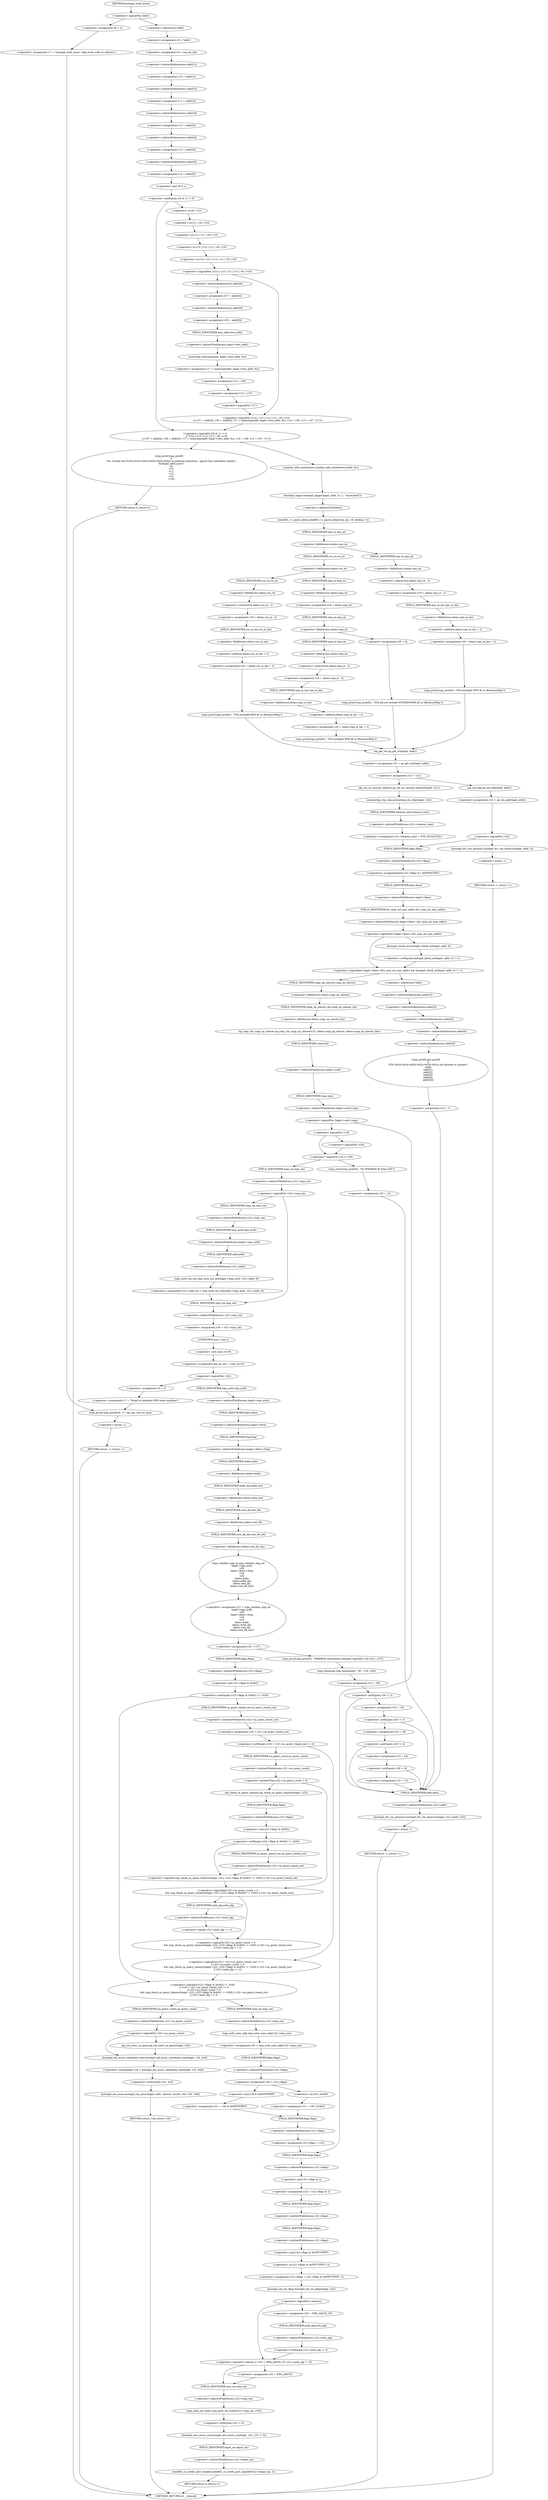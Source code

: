 digraph hostapd_notif_assoc {  
"1000171" [label = "(<operator>.logicalNot,!addr)" ]
"1000174" [label = "(<operator>.assignment,v6 = 2)" ]
"1000177" [label = "(<operator>.assignment,v7 = \"hostapd_notif_assoc: Skip event with no address\")" ]
"1000181" [label = "(wpa_printf,wpa_printf(v6, v7, req_ies, req_ies_len))" ]
"1000186" [label = "(RETURN,return -1;,return -1;)" ]
"1000187" [label = "(<operator>.minus,-1)" ]
"1000189" [label = "(<operator>.assignment,v8 = *addr)" ]
"1000191" [label = "(<operator>.indirection,*addr)" ]
"1000193" [label = "(<operator>.assignment,v9 = req_ies_len)" ]
"1000196" [label = "(<operator>.assignment,v10 = addr[1])" ]
"1000198" [label = "(<operator>.indirectIndexAccess,addr[1])" ]
"1000201" [label = "(<operator>.assignment,v11 = addr[2])" ]
"1000203" [label = "(<operator>.indirectIndexAccess,addr[2])" ]
"1000206" [label = "(<operator>.assignment,v12 = addr[3])" ]
"1000208" [label = "(<operator>.indirectIndexAccess,addr[3])" ]
"1000211" [label = "(<operator>.assignment,v13 = addr[4])" ]
"1000213" [label = "(<operator>.indirectIndexAccess,addr[4])" ]
"1000216" [label = "(<operator>.assignment,v14 = addr[5])" ]
"1000218" [label = "(<operator>.indirectIndexAccess,addr[5])" ]
"1000222" [label = "(<operator>.logicalOr,(v8 & 1) != 0\n    || !(v14 | v13 | v12 | v11 | v8 | v10)\n    || (v37 = addr[4], v36 = addr[5], v17 = memcmp(addr, hapd->own_addr, 6u), v14 = v36, v13 = v37, !v17))" ]
"1000223" [label = "(<operator>.notEquals,(v8 & 1) != 0)" ]
"1000224" [label = "(<operator>.and,v8 & 1)" ]
"1000228" [label = "(<operator>.logicalOr,!(v14 | v13 | v12 | v11 | v8 | v10)\n    || (v37 = addr[4], v36 = addr[5], v17 = memcmp(addr, hapd->own_addr, 6u), v14 = v36, v13 = v37, !v17))" ]
"1000229" [label = "(<operator>.logicalNot,!(v14 | v13 | v12 | v11 | v8 | v10))" ]
"1000230" [label = "(<operator>.or,v14 | v13 | v12 | v11 | v8 | v10)" ]
"1000232" [label = "(<operator>.or,v13 | v12 | v11 | v8 | v10)" ]
"1000234" [label = "(<operator>.or,v12 | v11 | v8 | v10)" ]
"1000236" [label = "(<operator>.or,v11 | v8 | v10)" ]
"1000238" [label = "(<operator>.or,v8 | v10)" ]
"1000242" [label = "(<operator>.assignment,v37 = addr[4])" ]
"1000244" [label = "(<operator>.indirectIndexAccess,addr[4])" ]
"1000248" [label = "(<operator>.assignment,v36 = addr[5])" ]
"1000250" [label = "(<operator>.indirectIndexAccess,addr[5])" ]
"1000254" [label = "(<operator>.assignment,v17 = memcmp(addr, hapd->own_addr, 6u))" ]
"1000256" [label = "(memcmp,memcmp(addr, hapd->own_addr, 6u))" ]
"1000258" [label = "(<operator>.indirectFieldAccess,hapd->own_addr)" ]
"1000260" [label = "(FIELD_IDENTIFIER,own_addr,own_addr)" ]
"1000263" [label = "(<operator>.assignment,v14 = v36)" ]
"1000267" [label = "(<operator>.assignment,v13 = v37)" ]
"1000270" [label = "(<operator>.logicalNot,!v17)" ]
"1000273" [label = "(wpa_printf,wpa_printf(\n      2,\n      \"%s: Invalid SA=%02x:%02x:%02x:%02x:%02x:%02x in received indication - ignore this indication silently\",\n      \"hostapd_notif_assoc\",\n      v8,\n      v10,\n      v11,\n      v12,\n      v13,\n      v14))" ]
"1000283" [label = "(RETURN,return 0;,return 0;)" ]
"1000285" [label = "(random_add_randomness,random_add_randomness(addr, 6u))" ]
"1000288" [label = "(hostapd_logger,hostapd_logger(hapd, addr, 1u, 2, \"associated\"))" ]
"1000294" [label = "(ieee802_11_parse_elems,ieee802_11_parse_elems(req_ies, v9, &elems, 0))" ]
"1000297" [label = "(<operator>.addressOf,&elems)" ]
"1000301" [label = "(<operator>.fieldAccess,elems.wps_ie)" ]
"1000303" [label = "(FIELD_IDENTIFIER,wps_ie,wps_ie)" ]
"1000305" [label = "(<operator>.assignment,v19 = elems.wps_ie - 2)" ]
"1000307" [label = "(<operator>.subtraction,elems.wps_ie - 2)" ]
"1000308" [label = "(<operator>.fieldAccess,elems.wps_ie)" ]
"1000310" [label = "(FIELD_IDENTIFIER,wps_ie,wps_ie)" ]
"1000312" [label = "(<operator>.assignment,v20 = elems.wps_ie_len + 2)" ]
"1000314" [label = "(<operator>.addition,elems.wps_ie_len + 2)" ]
"1000315" [label = "(<operator>.fieldAccess,elems.wps_ie_len)" ]
"1000317" [label = "(FIELD_IDENTIFIER,wps_ie_len,wps_ie_len)" ]
"1000319" [label = "(wpa_printf,wpa_printf(2, \"STA included WPS IE in (Re)AssocReq\"))" ]
"1000324" [label = "(<operator>.fieldAccess,elems.rsn_ie)" ]
"1000326" [label = "(FIELD_IDENTIFIER,rsn_ie,rsn_ie)" ]
"1000328" [label = "(<operator>.assignment,v19 = elems.rsn_ie - 2)" ]
"1000330" [label = "(<operator>.subtraction,elems.rsn_ie - 2)" ]
"1000331" [label = "(<operator>.fieldAccess,elems.rsn_ie)" ]
"1000333" [label = "(FIELD_IDENTIFIER,rsn_ie,rsn_ie)" ]
"1000335" [label = "(<operator>.assignment,v20 = elems.rsn_ie_len + 2)" ]
"1000337" [label = "(<operator>.addition,elems.rsn_ie_len + 2)" ]
"1000338" [label = "(<operator>.fieldAccess,elems.rsn_ie_len)" ]
"1000340" [label = "(FIELD_IDENTIFIER,rsn_ie_len,rsn_ie_len)" ]
"1000342" [label = "(wpa_printf,wpa_printf(2, \"STA included RSN IE in (Re)AssocReq\"))" ]
"1000347" [label = "(<operator>.assignment,v19 = elems.wpa_ie)" ]
"1000349" [label = "(<operator>.fieldAccess,elems.wpa_ie)" ]
"1000351" [label = "(FIELD_IDENTIFIER,wpa_ie,wpa_ie)" ]
"1000353" [label = "(<operator>.fieldAccess,elems.wpa_ie)" ]
"1000355" [label = "(FIELD_IDENTIFIER,wpa_ie,wpa_ie)" ]
"1000357" [label = "(<operator>.assignment,v19 = elems.wpa_ie - 2)" ]
"1000359" [label = "(<operator>.subtraction,elems.wpa_ie - 2)" ]
"1000360" [label = "(<operator>.fieldAccess,elems.wpa_ie)" ]
"1000362" [label = "(FIELD_IDENTIFIER,wpa_ie,wpa_ie)" ]
"1000364" [label = "(<operator>.assignment,v20 = elems.wpa_ie_len + 2)" ]
"1000366" [label = "(<operator>.addition,elems.wpa_ie_len + 2)" ]
"1000367" [label = "(<operator>.fieldAccess,elems.wpa_ie_len)" ]
"1000369" [label = "(FIELD_IDENTIFIER,wpa_ie_len,wpa_ie_len)" ]
"1000371" [label = "(wpa_printf,wpa_printf(2, \"STA included WPA IE in (Re)AssocReq\"))" ]
"1000376" [label = "(<operator>.assignment,v20 = 0)" ]
"1000379" [label = "(wpa_printf,wpa_printf(2, \"STA did not include WPS/RSN/WPA IE in (Re)AssocReq\"))" ]
"1000382" [label = "(<operator>.assignment,v21 = ap_get_sta(hapd, addr))" ]
"1000384" [label = "(ap_get_sta,ap_get_sta(hapd, addr))" ]
"1000387" [label = "(<operator>.assignment,v22 = v21)" ]
"1000393" [label = "(ap_sta_no_session_timeout,ap_sta_no_session_timeout(hapd, v21))" ]
"1000396" [label = "(accounting_sta_stop,accounting_sta_stop(hapd, v22))" ]
"1000399" [label = "(<operator>.assignment,v22->timeout_next = STA_NULLFUNC)" ]
"1000400" [label = "(<operator>.indirectFieldAccess,v22->timeout_next)" ]
"1000402" [label = "(FIELD_IDENTIFIER,timeout_next,timeout_next)" ]
"1000406" [label = "(<operator>.assignment,v22 = ap_sta_add(hapd, addr))" ]
"1000408" [label = "(ap_sta_add,ap_sta_add(hapd, addr))" ]
"1000412" [label = "(<operator>.logicalNot,!v22)" ]
"1000415" [label = "(hostapd_drv_sta_disassoc,hostapd_drv_sta_disassoc(hapd, addr, 5))" ]
"1000419" [label = "(RETURN,return -1;,return -1;)" ]
"1000420" [label = "(<operator>.minus,-1)" ]
"1000422" [label = "(<operators>.assignmentAnd,v22->flags &= 0xFFFECFFF)" ]
"1000423" [label = "(<operator>.indirectFieldAccess,v22->flags)" ]
"1000425" [label = "(FIELD_IDENTIFIER,flags,flags)" ]
"1000428" [label = "(<operator>.logicalAnd,!hapd->iface->drv_max_acl_mac_addrs && hostapd_check_acl(hapd, addr, 0) != 1)" ]
"1000429" [label = "(<operator>.logicalNot,!hapd->iface->drv_max_acl_mac_addrs)" ]
"1000430" [label = "(<operator>.indirectFieldAccess,hapd->iface->drv_max_acl_mac_addrs)" ]
"1000431" [label = "(<operator>.indirectFieldAccess,hapd->iface)" ]
"1000433" [label = "(FIELD_IDENTIFIER,iface,iface)" ]
"1000434" [label = "(FIELD_IDENTIFIER,drv_max_acl_mac_addrs,drv_max_acl_mac_addrs)" ]
"1000435" [label = "(<operator>.notEquals,hostapd_check_acl(hapd, addr, 0) != 1)" ]
"1000436" [label = "(hostapd_check_acl,hostapd_check_acl(hapd, addr, 0))" ]
"1000442" [label = "(wpa_printf,wpa_printf(\n      3,\n      \"STA %02x:%02x:%02x:%02x:%02x:%02x not allowed to connect\",\n      *addr,\n      addr[1],\n      addr[2],\n      addr[3],\n      addr[4],\n      addr[5]))" ]
"1000445" [label = "(<operator>.indirection,*addr)" ]
"1000447" [label = "(<operator>.indirectIndexAccess,addr[1])" ]
"1000450" [label = "(<operator>.indirectIndexAccess,addr[2])" ]
"1000453" [label = "(<operator>.indirectIndexAccess,addr[3])" ]
"1000456" [label = "(<operator>.indirectIndexAccess,addr[4])" ]
"1000459" [label = "(<operator>.indirectIndexAccess,addr[5])" ]
"1000462" [label = "(<operator>.assignment,v23 = 1)" ]
"1000466" [label = "(hostapd_drv_sta_disassoc,hostapd_drv_sta_disassoc(hapd, v22->addr, v23))" ]
"1000468" [label = "(<operator>.indirectFieldAccess,v22->addr)" ]
"1000470" [label = "(FIELD_IDENTIFIER,addr,addr)" ]
"1000479" [label = "(RETURN,return -1;,return -1;)" ]
"1000480" [label = "(<operator>.minus,-1)" ]
"1000482" [label = "(ap_copy_sta_supp_op_classes,ap_copy_sta_supp_op_classes(v22, elems.supp_op_classes, elems.supp_op_classes_len))" ]
"1000484" [label = "(<operator>.fieldAccess,elems.supp_op_classes)" ]
"1000486" [label = "(FIELD_IDENTIFIER,supp_op_classes,supp_op_classes)" ]
"1000487" [label = "(<operator>.fieldAccess,elems.supp_op_classes_len)" ]
"1000489" [label = "(FIELD_IDENTIFIER,supp_op_classes_len,supp_op_classes_len)" ]
"1000491" [label = "(<operator>.logicalNot,!hapd->conf->wpa)" ]
"1000492" [label = "(<operator>.indirectFieldAccess,hapd->conf->wpa)" ]
"1000493" [label = "(<operator>.indirectFieldAccess,hapd->conf)" ]
"1000495" [label = "(FIELD_IDENTIFIER,conf,conf)" ]
"1000496" [label = "(FIELD_IDENTIFIER,wpa,wpa)" ]
"1000499" [label = "(<operator>.assignment,v32 = v22->flags & 2)" ]
"1000501" [label = "(<operator>.and,v22->flags & 2)" ]
"1000502" [label = "(<operator>.indirectFieldAccess,v22->flags)" ]
"1000504" [label = "(FIELD_IDENTIFIER,flags,flags)" ]
"1000506" [label = "(<operator>.assignment,v22->flags = v22->flags & 0xFFF7FFFF | 3)" ]
"1000507" [label = "(<operator>.indirectFieldAccess,v22->flags)" ]
"1000509" [label = "(FIELD_IDENTIFIER,flags,flags)" ]
"1000510" [label = "(<operator>.or,v22->flags & 0xFFF7FFFF | 3)" ]
"1000511" [label = "(<operator>.and,v22->flags & 0xFFF7FFFF)" ]
"1000512" [label = "(<operator>.indirectFieldAccess,v22->flags)" ]
"1000514" [label = "(FIELD_IDENTIFIER,flags,flags)" ]
"1000517" [label = "(hostapd_set_sta_flags,hostapd_set_sta_flags(hapd, v22))" ]
"1000521" [label = "(<operator>.logicalOr,!reassoc || (v33 = WPA_ASSOC_FT, v22->auth_alg != 2))" ]
"1000522" [label = "(<operator>.logicalNot,!reassoc)" ]
"1000525" [label = "(<operator>.assignment,v33 = WPA_ASSOC_FT)" ]
"1000528" [label = "(<operator>.notEquals,v22->auth_alg != 2)" ]
"1000529" [label = "(<operator>.indirectFieldAccess,v22->auth_alg)" ]
"1000531" [label = "(FIELD_IDENTIFIER,auth_alg,auth_alg)" ]
"1000533" [label = "(<operator>.assignment,v33 = WPA_ASSOC)" ]
"1000536" [label = "(wpa_auth_sm_event,wpa_auth_sm_event(v22->wpa_sm, v33))" ]
"1000537" [label = "(<operator>.indirectFieldAccess,v22->wpa_sm)" ]
"1000539" [label = "(FIELD_IDENTIFIER,wpa_sm,wpa_sm)" ]
"1000541" [label = "(hostapd_new_assoc_sta,hostapd_new_assoc_sta(hapd, v22, v32 != 0))" ]
"1000544" [label = "(<operator>.notEquals,v32 != 0)" ]
"1000547" [label = "(ieee802_1x_notify_port_enabled,ieee802_1x_notify_port_enabled(v22->eapol_sm, 1))" ]
"1000548" [label = "(<operator>.indirectFieldAccess,v22->eapol_sm)" ]
"1000550" [label = "(FIELD_IDENTIFIER,eapol_sm,eapol_sm)" ]
"1000552" [label = "(RETURN,return 0;,return 0;)" ]
"1000555" [label = "(<operator>.logicalOr,!v19 || !v20)" ]
"1000556" [label = "(<operator>.logicalNot,!v19)" ]
"1000558" [label = "(<operator>.logicalNot,!v20)" ]
"1000561" [label = "(wpa_printf,wpa_printf(2, \"No WPA/RSN IE from STA\"))" ]
"1000564" [label = "(<operator>.assignment,v23 = 13)" ]
"1000569" [label = "(<operator>.logicalNot,!v22->wpa_sm)" ]
"1000570" [label = "(<operator>.indirectFieldAccess,v22->wpa_sm)" ]
"1000572" [label = "(FIELD_IDENTIFIER,wpa_sm,wpa_sm)" ]
"1000573" [label = "(<operator>.assignment,v22->wpa_sm = wpa_auth_sta_init(hapd->wpa_auth, v22->addr, 0))" ]
"1000574" [label = "(<operator>.indirectFieldAccess,v22->wpa_sm)" ]
"1000576" [label = "(FIELD_IDENTIFIER,wpa_sm,wpa_sm)" ]
"1000577" [label = "(wpa_auth_sta_init,wpa_auth_sta_init(hapd->wpa_auth, v22->addr, 0))" ]
"1000578" [label = "(<operator>.indirectFieldAccess,hapd->wpa_auth)" ]
"1000580" [label = "(FIELD_IDENTIFIER,wpa_auth,wpa_auth)" ]
"1000581" [label = "(<operator>.indirectFieldAccess,v22->addr)" ]
"1000583" [label = "(FIELD_IDENTIFIER,addr,addr)" ]
"1000585" [label = "(<operator>.assignment,v26 = v22->wpa_sm)" ]
"1000587" [label = "(<operator>.indirectFieldAccess,v22->wpa_sm)" ]
"1000589" [label = "(FIELD_IDENTIFIER,wpa_sm,wpa_sm)" ]
"1000590" [label = "(<operator>.assignment,req_ies_len = (size_t)v19)" ]
"1000592" [label = "(<operator>.cast,(size_t)v19)" ]
"1000593" [label = "(UNKNOWN,size_t,size_t)" ]
"1000596" [label = "(<operator>.logicalNot,!v26)" ]
"1000599" [label = "(<operator>.assignment,v6 = 5)" ]
"1000602" [label = "(<operator>.assignment,v7 = \"Failed to initialize WPA state machine\")" ]
"1000606" [label = "(<operator>.assignment,v27 = wpa_validate_wpa_ie(\n          hapd->wpa_auth,\n          v26,\n          hapd->iface->freq,\n          v19,\n          v20,\n          elems.mdie,\n          elems.mdie_len,\n          elems.owe_dh,\n          elems.owe_dh_len))" ]
"1000608" [label = "(wpa_validate_wpa_ie,wpa_validate_wpa_ie(\n          hapd->wpa_auth,\n          v26,\n          hapd->iface->freq,\n          v19,\n          v20,\n          elems.mdie,\n          elems.mdie_len,\n          elems.owe_dh,\n          elems.owe_dh_len))" ]
"1000609" [label = "(<operator>.indirectFieldAccess,hapd->wpa_auth)" ]
"1000611" [label = "(FIELD_IDENTIFIER,wpa_auth,wpa_auth)" ]
"1000613" [label = "(<operator>.indirectFieldAccess,hapd->iface->freq)" ]
"1000614" [label = "(<operator>.indirectFieldAccess,hapd->iface)" ]
"1000616" [label = "(FIELD_IDENTIFIER,iface,iface)" ]
"1000617" [label = "(FIELD_IDENTIFIER,freq,freq)" ]
"1000620" [label = "(<operator>.fieldAccess,elems.mdie)" ]
"1000622" [label = "(FIELD_IDENTIFIER,mdie,mdie)" ]
"1000623" [label = "(<operator>.fieldAccess,elems.mdie_len)" ]
"1000625" [label = "(FIELD_IDENTIFIER,mdie_len,mdie_len)" ]
"1000626" [label = "(<operator>.fieldAccess,elems.owe_dh)" ]
"1000628" [label = "(FIELD_IDENTIFIER,owe_dh,owe_dh)" ]
"1000629" [label = "(<operator>.fieldAccess,elems.owe_dh_len)" ]
"1000631" [label = "(FIELD_IDENTIFIER,owe_dh_len,owe_dh_len)" ]
"1000632" [label = "(<operator>.assignment,v28 = v27)" ]
"1000638" [label = "(wpa_printf,wpa_printf(2, \"WPA/RSN information element rejected? (res %u)\", v27))" ]
"1000642" [label = "(wpa_hexdump,wpa_hexdump(2, \"IE\", v19, v20))" ]
"1000647" [label = "(<operator>.assignment,v23 = 18)" ]
"1000651" [label = "(<operator>.notEquals,v28 != 2)" ]
"1000655" [label = "(<operator>.assignment,v23 = 19)" ]
"1000659" [label = "(<operator>.notEquals,v28 != 3)" ]
"1000663" [label = "(<operator>.assignment,v23 = 20)" ]
"1000667" [label = "(<operator>.notEquals,v28 != 4)" ]
"1000671" [label = "(<operator>.assignment,v23 = 24)" ]
"1000675" [label = "(<operator>.notEquals,v28 != 8)" ]
"1000678" [label = "(<operator>.assignment,v23 = 13)" ]
"1000683" [label = "(<operator>.logicalOr,(v22->flags & 0x402) != 1026\n    || (v18 = v22->sa_query_timed_out) != 0\n    || v22->sa_query_count > 0\n    && ((ap_check_sa_query_timeout(hapd, v22), (v22->flags & 0x402) != 1026) || v22->sa_query_timed_out)\n    || v22->auth_alg == 2)" ]
"1000684" [label = "(<operator>.notEquals,(v22->flags & 0x402) != 1026)" ]
"1000685" [label = "(<operator>.and,v22->flags & 0x402)" ]
"1000686" [label = "(<operator>.indirectFieldAccess,v22->flags)" ]
"1000688" [label = "(FIELD_IDENTIFIER,flags,flags)" ]
"1000691" [label = "(<operator>.logicalOr,(v18 = v22->sa_query_timed_out) != 0\n    || v22->sa_query_count > 0\n    && ((ap_check_sa_query_timeout(hapd, v22), (v22->flags & 0x402) != 1026) || v22->sa_query_timed_out)\n    || v22->auth_alg == 2)" ]
"1000692" [label = "(<operator>.notEquals,(v18 = v22->sa_query_timed_out) != 0)" ]
"1000693" [label = "(<operator>.assignment,v18 = v22->sa_query_timed_out)" ]
"1000695" [label = "(<operator>.indirectFieldAccess,v22->sa_query_timed_out)" ]
"1000697" [label = "(FIELD_IDENTIFIER,sa_query_timed_out,sa_query_timed_out)" ]
"1000699" [label = "(<operator>.logicalOr,v22->sa_query_count > 0\n    && ((ap_check_sa_query_timeout(hapd, v22), (v22->flags & 0x402) != 1026) || v22->sa_query_timed_out)\n    || v22->auth_alg == 2)" ]
"1000700" [label = "(<operator>.logicalAnd,v22->sa_query_count > 0\n    && ((ap_check_sa_query_timeout(hapd, v22), (v22->flags & 0x402) != 1026) || v22->sa_query_timed_out))" ]
"1000701" [label = "(<operator>.greaterThan,v22->sa_query_count > 0)" ]
"1000702" [label = "(<operator>.indirectFieldAccess,v22->sa_query_count)" ]
"1000704" [label = "(FIELD_IDENTIFIER,sa_query_count,sa_query_count)" ]
"1000706" [label = "(<operator>.logicalOr,(ap_check_sa_query_timeout(hapd, v22), (v22->flags & 0x402) != 1026) || v22->sa_query_timed_out)" ]
"1000708" [label = "(ap_check_sa_query_timeout,ap_check_sa_query_timeout(hapd, v22))" ]
"1000711" [label = "(<operator>.notEquals,(v22->flags & 0x402) != 1026)" ]
"1000712" [label = "(<operator>.and,v22->flags & 0x402)" ]
"1000713" [label = "(<operator>.indirectFieldAccess,v22->flags)" ]
"1000715" [label = "(FIELD_IDENTIFIER,flags,flags)" ]
"1000718" [label = "(<operator>.indirectFieldAccess,v22->sa_query_timed_out)" ]
"1000720" [label = "(FIELD_IDENTIFIER,sa_query_timed_out,sa_query_timed_out)" ]
"1000721" [label = "(<operator>.equals,v22->auth_alg == 2)" ]
"1000722" [label = "(<operator>.indirectFieldAccess,v22->auth_alg)" ]
"1000724" [label = "(FIELD_IDENTIFIER,auth_alg,auth_alg)" ]
"1000727" [label = "(<operator>.assignment,v29 = wpa_auth_uses_mfp(v22->wpa_sm))" ]
"1000729" [label = "(wpa_auth_uses_mfp,wpa_auth_uses_mfp(v22->wpa_sm))" ]
"1000730" [label = "(<operator>.indirectFieldAccess,v22->wpa_sm)" ]
"1000732" [label = "(FIELD_IDENTIFIER,wpa_sm,wpa_sm)" ]
"1000733" [label = "(<operator>.assignment,v30 = v22->flags)" ]
"1000735" [label = "(<operator>.indirectFieldAccess,v22->flags)" ]
"1000737" [label = "(FIELD_IDENTIFIER,flags,flags)" ]
"1000740" [label = "(<operator>.assignment,v31 = v30 | 0x400)" ]
"1000742" [label = "(<operator>.or,v30 | 0x400)" ]
"1000746" [label = "(<operator>.assignment,v31 = v30 & 0xFFFFFBFF)" ]
"1000748" [label = "(<operator>.and,v30 & 0xFFFFFBFF)" ]
"1000751" [label = "(<operator>.assignment,v22->flags = v31)" ]
"1000752" [label = "(<operator>.indirectFieldAccess,v22->flags)" ]
"1000754" [label = "(FIELD_IDENTIFIER,flags,flags)" ]
"1000758" [label = "(<operator>.logicalNot,!v22->sa_query_count)" ]
"1000759" [label = "(<operator>.indirectFieldAccess,v22->sa_query_count)" ]
"1000761" [label = "(FIELD_IDENTIFIER,sa_query_count,sa_query_count)" ]
"1000762" [label = "(ap_sta_start_sa_query,ap_sta_start_sa_query(hapd, v22))" ]
"1000765" [label = "(<operator>.assignment,v34 = hostapd_eid_assoc_comeback_time(hapd, v22, buf))" ]
"1000767" [label = "(hostapd_eid_assoc_comeback_time,hostapd_eid_assoc_comeback_time(hapd, v22, buf))" ]
"1000771" [label = "(hostapd_sta_assoc,hostapd_sta_assoc(hapd, addr, reassoc, 0x1Eu, buf, v34 - buf))" ]
"1000777" [label = "(<operator>.subtraction,v34 - buf)" ]
"1000780" [label = "(RETURN,return v18;,return v18;)" ]
"1000132" [label = "(METHOD,hostapd_notif_assoc)" ]
"1000782" [label = "(METHOD_RETURN,int __fastcall)" ]
  "1000171" -> "1000174" 
  "1000171" -> "1000191" 
  "1000174" -> "1000177" 
  "1000177" -> "1000181" 
  "1000181" -> "1000187" 
  "1000186" -> "1000782" 
  "1000187" -> "1000186" 
  "1000189" -> "1000193" 
  "1000191" -> "1000189" 
  "1000193" -> "1000198" 
  "1000196" -> "1000203" 
  "1000198" -> "1000196" 
  "1000201" -> "1000208" 
  "1000203" -> "1000201" 
  "1000206" -> "1000213" 
  "1000208" -> "1000206" 
  "1000211" -> "1000218" 
  "1000213" -> "1000211" 
  "1000216" -> "1000224" 
  "1000218" -> "1000216" 
  "1000222" -> "1000273" 
  "1000222" -> "1000285" 
  "1000223" -> "1000222" 
  "1000223" -> "1000238" 
  "1000224" -> "1000223" 
  "1000228" -> "1000222" 
  "1000229" -> "1000228" 
  "1000229" -> "1000244" 
  "1000230" -> "1000229" 
  "1000232" -> "1000230" 
  "1000234" -> "1000232" 
  "1000236" -> "1000234" 
  "1000238" -> "1000236" 
  "1000242" -> "1000250" 
  "1000244" -> "1000242" 
  "1000248" -> "1000260" 
  "1000250" -> "1000248" 
  "1000254" -> "1000263" 
  "1000256" -> "1000254" 
  "1000258" -> "1000256" 
  "1000260" -> "1000258" 
  "1000263" -> "1000267" 
  "1000267" -> "1000270" 
  "1000270" -> "1000228" 
  "1000273" -> "1000283" 
  "1000283" -> "1000782" 
  "1000285" -> "1000288" 
  "1000288" -> "1000297" 
  "1000294" -> "1000303" 
  "1000297" -> "1000294" 
  "1000301" -> "1000310" 
  "1000301" -> "1000326" 
  "1000303" -> "1000301" 
  "1000305" -> "1000317" 
  "1000307" -> "1000305" 
  "1000308" -> "1000307" 
  "1000310" -> "1000308" 
  "1000312" -> "1000319" 
  "1000314" -> "1000312" 
  "1000315" -> "1000314" 
  "1000317" -> "1000315" 
  "1000319" -> "1000384" 
  "1000324" -> "1000333" 
  "1000324" -> "1000351" 
  "1000326" -> "1000324" 
  "1000328" -> "1000340" 
  "1000330" -> "1000328" 
  "1000331" -> "1000330" 
  "1000333" -> "1000331" 
  "1000335" -> "1000342" 
  "1000337" -> "1000335" 
  "1000338" -> "1000337" 
  "1000340" -> "1000338" 
  "1000342" -> "1000384" 
  "1000347" -> "1000355" 
  "1000349" -> "1000347" 
  "1000351" -> "1000349" 
  "1000353" -> "1000362" 
  "1000353" -> "1000376" 
  "1000355" -> "1000353" 
  "1000357" -> "1000369" 
  "1000359" -> "1000357" 
  "1000360" -> "1000359" 
  "1000362" -> "1000360" 
  "1000364" -> "1000371" 
  "1000366" -> "1000364" 
  "1000367" -> "1000366" 
  "1000369" -> "1000367" 
  "1000371" -> "1000384" 
  "1000376" -> "1000379" 
  "1000379" -> "1000384" 
  "1000382" -> "1000387" 
  "1000384" -> "1000382" 
  "1000387" -> "1000393" 
  "1000387" -> "1000408" 
  "1000393" -> "1000396" 
  "1000396" -> "1000402" 
  "1000399" -> "1000425" 
  "1000400" -> "1000399" 
  "1000402" -> "1000400" 
  "1000406" -> "1000412" 
  "1000408" -> "1000406" 
  "1000412" -> "1000415" 
  "1000412" -> "1000425" 
  "1000415" -> "1000420" 
  "1000419" -> "1000782" 
  "1000420" -> "1000419" 
  "1000422" -> "1000433" 
  "1000423" -> "1000422" 
  "1000425" -> "1000423" 
  "1000428" -> "1000445" 
  "1000428" -> "1000486" 
  "1000429" -> "1000428" 
  "1000429" -> "1000436" 
  "1000430" -> "1000429" 
  "1000431" -> "1000434" 
  "1000433" -> "1000431" 
  "1000434" -> "1000430" 
  "1000435" -> "1000428" 
  "1000436" -> "1000435" 
  "1000442" -> "1000462" 
  "1000445" -> "1000447" 
  "1000447" -> "1000450" 
  "1000450" -> "1000453" 
  "1000453" -> "1000456" 
  "1000456" -> "1000459" 
  "1000459" -> "1000442" 
  "1000462" -> "1000470" 
  "1000466" -> "1000480" 
  "1000468" -> "1000466" 
  "1000470" -> "1000468" 
  "1000479" -> "1000782" 
  "1000480" -> "1000479" 
  "1000482" -> "1000495" 
  "1000484" -> "1000489" 
  "1000486" -> "1000484" 
  "1000487" -> "1000482" 
  "1000489" -> "1000487" 
  "1000491" -> "1000504" 
  "1000491" -> "1000556" 
  "1000492" -> "1000491" 
  "1000493" -> "1000496" 
  "1000495" -> "1000493" 
  "1000496" -> "1000492" 
  "1000499" -> "1000509" 
  "1000501" -> "1000499" 
  "1000502" -> "1000501" 
  "1000504" -> "1000502" 
  "1000506" -> "1000517" 
  "1000507" -> "1000514" 
  "1000509" -> "1000507" 
  "1000510" -> "1000506" 
  "1000511" -> "1000510" 
  "1000512" -> "1000511" 
  "1000514" -> "1000512" 
  "1000517" -> "1000522" 
  "1000521" -> "1000533" 
  "1000521" -> "1000539" 
  "1000522" -> "1000521" 
  "1000522" -> "1000525" 
  "1000525" -> "1000531" 
  "1000528" -> "1000521" 
  "1000529" -> "1000528" 
  "1000531" -> "1000529" 
  "1000533" -> "1000539" 
  "1000536" -> "1000544" 
  "1000537" -> "1000536" 
  "1000539" -> "1000537" 
  "1000541" -> "1000550" 
  "1000544" -> "1000541" 
  "1000547" -> "1000552" 
  "1000548" -> "1000547" 
  "1000550" -> "1000548" 
  "1000552" -> "1000782" 
  "1000555" -> "1000561" 
  "1000555" -> "1000572" 
  "1000556" -> "1000555" 
  "1000556" -> "1000558" 
  "1000558" -> "1000555" 
  "1000561" -> "1000564" 
  "1000564" -> "1000470" 
  "1000569" -> "1000576" 
  "1000569" -> "1000589" 
  "1000570" -> "1000569" 
  "1000572" -> "1000570" 
  "1000573" -> "1000589" 
  "1000574" -> "1000580" 
  "1000576" -> "1000574" 
  "1000577" -> "1000573" 
  "1000578" -> "1000583" 
  "1000580" -> "1000578" 
  "1000581" -> "1000577" 
  "1000583" -> "1000581" 
  "1000585" -> "1000593" 
  "1000587" -> "1000585" 
  "1000589" -> "1000587" 
  "1000590" -> "1000596" 
  "1000592" -> "1000590" 
  "1000593" -> "1000592" 
  "1000596" -> "1000599" 
  "1000596" -> "1000611" 
  "1000599" -> "1000602" 
  "1000602" -> "1000181" 
  "1000606" -> "1000632" 
  "1000608" -> "1000606" 
  "1000609" -> "1000616" 
  "1000611" -> "1000609" 
  "1000613" -> "1000622" 
  "1000614" -> "1000617" 
  "1000616" -> "1000614" 
  "1000617" -> "1000613" 
  "1000620" -> "1000625" 
  "1000622" -> "1000620" 
  "1000623" -> "1000628" 
  "1000625" -> "1000623" 
  "1000626" -> "1000631" 
  "1000628" -> "1000626" 
  "1000629" -> "1000608" 
  "1000631" -> "1000629" 
  "1000632" -> "1000638" 
  "1000632" -> "1000688" 
  "1000638" -> "1000642" 
  "1000642" -> "1000647" 
  "1000647" -> "1000651" 
  "1000651" -> "1000655" 
  "1000651" -> "1000470" 
  "1000655" -> "1000659" 
  "1000659" -> "1000663" 
  "1000659" -> "1000470" 
  "1000663" -> "1000667" 
  "1000667" -> "1000671" 
  "1000667" -> "1000470" 
  "1000671" -> "1000675" 
  "1000675" -> "1000678" 
  "1000675" -> "1000470" 
  "1000678" -> "1000470" 
  "1000683" -> "1000732" 
  "1000683" -> "1000761" 
  "1000684" -> "1000683" 
  "1000684" -> "1000697" 
  "1000685" -> "1000684" 
  "1000686" -> "1000685" 
  "1000688" -> "1000686" 
  "1000691" -> "1000683" 
  "1000692" -> "1000691" 
  "1000692" -> "1000704" 
  "1000693" -> "1000692" 
  "1000695" -> "1000693" 
  "1000697" -> "1000695" 
  "1000699" -> "1000691" 
  "1000700" -> "1000699" 
  "1000700" -> "1000724" 
  "1000701" -> "1000700" 
  "1000701" -> "1000708" 
  "1000702" -> "1000701" 
  "1000704" -> "1000702" 
  "1000706" -> "1000700" 
  "1000708" -> "1000715" 
  "1000711" -> "1000706" 
  "1000711" -> "1000720" 
  "1000712" -> "1000711" 
  "1000713" -> "1000712" 
  "1000715" -> "1000713" 
  "1000718" -> "1000706" 
  "1000720" -> "1000718" 
  "1000721" -> "1000699" 
  "1000722" -> "1000721" 
  "1000724" -> "1000722" 
  "1000727" -> "1000737" 
  "1000729" -> "1000727" 
  "1000730" -> "1000729" 
  "1000732" -> "1000730" 
  "1000733" -> "1000742" 
  "1000733" -> "1000748" 
  "1000735" -> "1000733" 
  "1000737" -> "1000735" 
  "1000740" -> "1000754" 
  "1000742" -> "1000740" 
  "1000746" -> "1000754" 
  "1000748" -> "1000746" 
  "1000751" -> "1000504" 
  "1000752" -> "1000751" 
  "1000754" -> "1000752" 
  "1000758" -> "1000762" 
  "1000758" -> "1000767" 
  "1000759" -> "1000758" 
  "1000761" -> "1000759" 
  "1000762" -> "1000767" 
  "1000765" -> "1000777" 
  "1000767" -> "1000765" 
  "1000771" -> "1000780" 
  "1000777" -> "1000771" 
  "1000780" -> "1000782" 
  "1000132" -> "1000171" 
}
